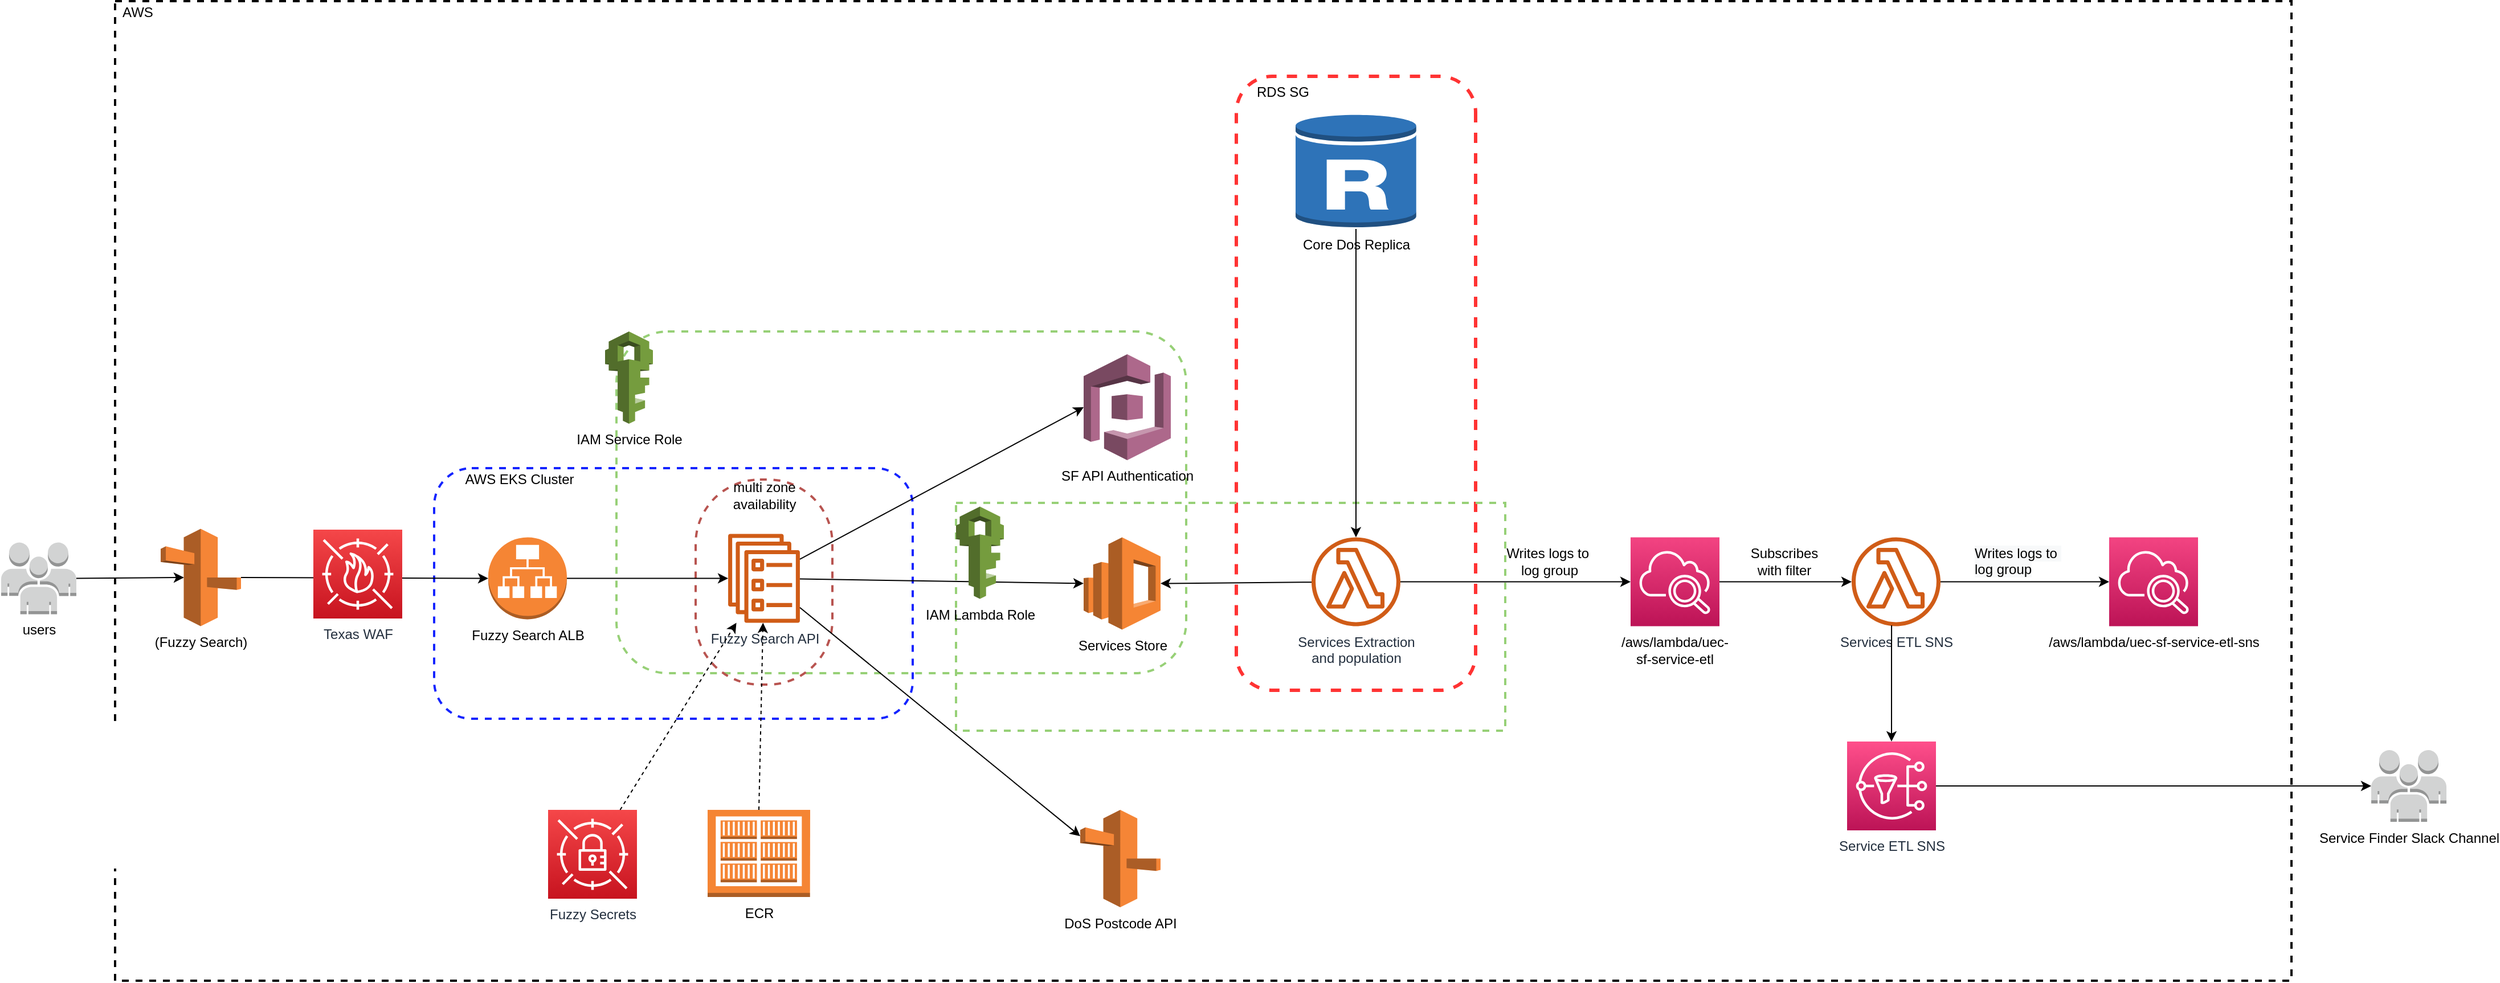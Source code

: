 <mxfile version="15.1.3" type="device"><diagram id="lXZBsiLa8tyb5UHN8k8w" name="Page-1"><mxGraphModel dx="2016" dy="1869" grid="1" gridSize="10" guides="1" tooltips="1" connect="1" arrows="1" fold="1" page="1" pageScale="1" pageWidth="850" pageHeight="1100" math="0" shadow="0"><root><mxCell id="0"/><mxCell id="1" parent="0"/><mxCell id="Ve-1-l_lGXTblcktX_-0-20" value="" style="rounded=0;whiteSpace=wrap;html=1;fillColor=none;dashed=1;strokeWidth=2;" vertex="1" parent="1"><mxGeometry x="80" y="-330" width="1910" height="860" as="geometry"/></mxCell><mxCell id="yWKoe1Jybrm2pLIpr-JJ-104" value="" style="rounded=1;whiteSpace=wrap;html=1;dashed=1;strokeWidth=2;fillColor=none;strokeColor=#1424FF;" parent="1" vertex="1"><mxGeometry x="360" y="80" width="420" height="220" as="geometry"/></mxCell><mxCell id="DgaljcepZb45bs1n_T0H-17" value="" style="rounded=1;whiteSpace=wrap;html=1;dashed=1;fillColor=none;strokeColor=#FF3333;strokeWidth=3;rotation=90;" parent="1" vertex="1"><mxGeometry x="899.5" y="-99.5" width="539" height="210" as="geometry"/></mxCell><mxCell id="DgaljcepZb45bs1n_T0H-32" value="" style="shape=card;whiteSpace=wrap;html=1;dashed=1;strokeColor=#97D077;strokeWidth=2;fillColor=none;size=0;" parent="1" vertex="1"><mxGeometry x="818" y="110.5" width="482" height="200" as="geometry"/></mxCell><mxCell id="DgaljcepZb45bs1n_T0H-30" value="" style="rounded=1;whiteSpace=wrap;html=1;dashed=1;strokeWidth=2;fillColor=none;strokeColor=#97D077;" parent="1" vertex="1"><mxGeometry x="520" y="-40" width="500" height="300" as="geometry"/></mxCell><mxCell id="yWKoe1Jybrm2pLIpr-JJ-99" value="" style="rounded=1;whiteSpace=wrap;html=1;arcSize=47;dashed=1;strokeColor=#b85450;fillColor=none;strokeWidth=2;align=left;" parent="1" vertex="1"><mxGeometry x="589.5" y="90" width="120" height="180" as="geometry"/></mxCell><mxCell id="yWKoe1Jybrm2pLIpr-JJ-5" value="DoS Postcode API" style="outlineConnect=0;dashed=0;verticalLabelPosition=bottom;verticalAlign=top;align=center;html=1;shape=mxgraph.aws3.route_53;fillColor=#F58536;gradientColor=none;" parent="1" vertex="1"><mxGeometry x="927" y="380" width="70.5" height="85.5" as="geometry"/></mxCell><mxCell id="yWKoe1Jybrm2pLIpr-JJ-7" value="(Fuzzy Search)" style="outlineConnect=0;dashed=0;verticalLabelPosition=bottom;verticalAlign=top;align=center;html=1;shape=mxgraph.aws3.route_53;fillColor=#F58536;gradientColor=none;" parent="1" vertex="1"><mxGeometry x="120" y="133.25" width="70.5" height="85.5" as="geometry"/></mxCell><mxCell id="yWKoe1Jybrm2pLIpr-JJ-13" value="Fuzzy Search ALB" style="outlineConnect=0;dashed=0;verticalLabelPosition=bottom;verticalAlign=top;align=center;html=1;shape=mxgraph.aws3.application_load_balancer;fillColor=#F58534;gradientColor=none;" parent="1" vertex="1"><mxGeometry x="407.5" y="140.75" width="69" height="72" as="geometry"/></mxCell><mxCell id="yWKoe1Jybrm2pLIpr-JJ-19" value="Fuzzy Search API" style="outlineConnect=0;fontColor=#232F3E;gradientColor=none;fillColor=#D05C17;strokeColor=none;dashed=0;verticalLabelPosition=bottom;verticalAlign=top;align=center;html=1;fontSize=12;fontStyle=0;aspect=fixed;pointerEvents=1;shape=mxgraph.aws4.ecs_service;" parent="1" vertex="1"><mxGeometry x="617.5" y="137.75" width="64" height="78" as="geometry"/></mxCell><mxCell id="yWKoe1Jybrm2pLIpr-JJ-20" value="Fuzzy Secrets" style="points=[[0,0,0],[0.25,0,0],[0.5,0,0],[0.75,0,0],[1,0,0],[0,1,0],[0.25,1,0],[0.5,1,0],[0.75,1,0],[1,1,0],[0,0.25,0],[0,0.5,0],[0,0.75,0],[1,0.25,0],[1,0.5,0],[1,0.75,0]];outlineConnect=0;fontColor=#232F3E;gradientColor=#F54749;gradientDirection=north;fillColor=#C7131F;strokeColor=#ffffff;dashed=0;verticalLabelPosition=bottom;verticalAlign=top;align=center;html=1;fontSize=12;fontStyle=0;aspect=fixed;shape=mxgraph.aws4.resourceIcon;resIcon=mxgraph.aws4.secrets_manager;" parent="1" vertex="1"><mxGeometry x="460" y="380" width="78" height="78" as="geometry"/></mxCell><mxCell id="yWKoe1Jybrm2pLIpr-JJ-28" value="Core Dos Replica" style="outlineConnect=0;dashed=0;verticalLabelPosition=bottom;verticalAlign=top;align=center;html=1;shape=mxgraph.aws3.rds_db_instance_read_replica;fillColor=#2E73B8;gradientColor=none;" parent="1" vertex="1"><mxGeometry x="1116" y="-232" width="106" height="102" as="geometry"/></mxCell><mxCell id="yWKoe1Jybrm2pLIpr-JJ-30" value="Services Extraction&lt;br&gt;and population" style="outlineConnect=0;fontColor=#232F3E;gradientColor=none;fillColor=#D05C17;strokeColor=none;dashed=0;verticalLabelPosition=bottom;verticalAlign=top;align=center;html=1;fontSize=12;fontStyle=0;aspect=fixed;pointerEvents=1;shape=mxgraph.aws4.lambda_function;" parent="1" vertex="1"><mxGeometry x="1130" y="140.75" width="78" height="78" as="geometry"/></mxCell><mxCell id="yWKoe1Jybrm2pLIpr-JJ-40" value="users" style="outlineConnect=0;dashed=0;verticalLabelPosition=bottom;verticalAlign=top;align=center;html=1;shape=mxgraph.aws3.users;fillColor=#D2D3D3;gradientColor=none;" parent="1" vertex="1"><mxGeometry x="-20" y="145.25" width="66" height="63" as="geometry"/></mxCell><mxCell id="yWKoe1Jybrm2pLIpr-JJ-74" value="Services Store" style="outlineConnect=0;dashed=0;verticalLabelPosition=bottom;verticalAlign=top;align=center;html=1;shape=mxgraph.aws3.elasticsearch_service;fillColor=#F58534;gradientColor=none;" parent="1" vertex="1"><mxGeometry x="930" y="140.75" width="67.5" height="81" as="geometry"/></mxCell><mxCell id="yWKoe1Jybrm2pLIpr-JJ-76" value="" style="endArrow=classic;html=1;exitX=1;exitY=0.5;exitDx=0;exitDy=0;exitPerimeter=0;entryX=0;entryY=0.5;entryDx=0;entryDy=0;entryPerimeter=0;" parent="1" source="yWKoe1Jybrm2pLIpr-JJ-7" target="yWKoe1Jybrm2pLIpr-JJ-13" edge="1"><mxGeometry width="50" height="50" relative="1" as="geometry"><mxPoint x="447.5" y="174" as="sourcePoint"/><mxPoint x="497.5" y="124" as="targetPoint"/></mxGeometry></mxCell><mxCell id="yWKoe1Jybrm2pLIpr-JJ-77" value="" style="endArrow=classic;html=1;exitX=1;exitY=0.5;exitDx=0;exitDy=0;exitPerimeter=0;" parent="1" source="yWKoe1Jybrm2pLIpr-JJ-13" target="yWKoe1Jybrm2pLIpr-JJ-19" edge="1"><mxGeometry width="50" height="50" relative="1" as="geometry"><mxPoint x="447.5" y="174" as="sourcePoint"/><mxPoint x="497.5" y="124" as="targetPoint"/></mxGeometry></mxCell><mxCell id="yWKoe1Jybrm2pLIpr-JJ-78" value="" style="endArrow=classic;html=1;entryX=0;entryY=0.5;entryDx=0;entryDy=0;entryPerimeter=0;" parent="1" source="yWKoe1Jybrm2pLIpr-JJ-19" target="yWKoe1Jybrm2pLIpr-JJ-74" edge="1"><mxGeometry width="50" height="50" relative="1" as="geometry"><mxPoint x="797.5" y="174" as="sourcePoint"/><mxPoint x="847.5" y="124" as="targetPoint"/></mxGeometry></mxCell><mxCell id="yWKoe1Jybrm2pLIpr-JJ-79" value="" style="endArrow=classic;html=1;entryX=0;entryY=0.27;entryDx=0;entryDy=0;entryPerimeter=0;" parent="1" source="yWKoe1Jybrm2pLIpr-JJ-19" target="yWKoe1Jybrm2pLIpr-JJ-5" edge="1"><mxGeometry width="50" height="50" relative="1" as="geometry"><mxPoint x="797.5" y="174" as="sourcePoint"/><mxPoint x="187.5" y="-36" as="targetPoint"/></mxGeometry></mxCell><mxCell id="yWKoe1Jybrm2pLIpr-JJ-102" value="multi zone availability" style="text;html=1;strokeColor=none;fillColor=none;align=center;verticalAlign=middle;whiteSpace=wrap;rounded=0;dashed=1;" parent="1" vertex="1"><mxGeometry x="629.5" y="93.75" width="40" height="20" as="geometry"/></mxCell><mxCell id="yWKoe1Jybrm2pLIpr-JJ-105" value="AWS EKS Cluster" style="text;html=1;strokeColor=none;fillColor=none;align=center;verticalAlign=middle;whiteSpace=wrap;rounded=0;dashed=1;" parent="1" vertex="1"><mxGeometry x="380" y="80" width="110" height="20" as="geometry"/></mxCell><mxCell id="yWKoe1Jybrm2pLIpr-JJ-108" value="AWS" style="text;html=1;strokeColor=none;fillColor=none;align=center;verticalAlign=middle;whiteSpace=wrap;rounded=0;dashed=1;" parent="1" vertex="1"><mxGeometry x="80" y="-330" width="40" height="20" as="geometry"/></mxCell><mxCell id="yWKoe1Jybrm2pLIpr-JJ-109" value="" style="endArrow=classic;html=1;" parent="1" source="yWKoe1Jybrm2pLIpr-JJ-28" target="yWKoe1Jybrm2pLIpr-JJ-30" edge="1"><mxGeometry width="50" height="50" relative="1" as="geometry"><mxPoint x="1100" y="290" as="sourcePoint"/><mxPoint x="1150" y="240" as="targetPoint"/></mxGeometry></mxCell><mxCell id="UQpzz2F7ivD-BX74DqPd-1" value="SF API Authentication" style="outlineConnect=0;dashed=0;verticalLabelPosition=bottom;verticalAlign=top;align=center;html=1;shape=mxgraph.aws3.cognito;fillColor=#AD688B;gradientColor=none;" parent="1" vertex="1"><mxGeometry x="930" y="-20" width="76.5" height="93" as="geometry"/></mxCell><mxCell id="UQpzz2F7ivD-BX74DqPd-4" value="" style="endArrow=classic;html=1;entryX=0;entryY=0.5;entryDx=0;entryDy=0;entryPerimeter=0;" parent="1" source="yWKoe1Jybrm2pLIpr-JJ-19" target="UQpzz2F7ivD-BX74DqPd-1" edge="1"><mxGeometry width="50" height="50" relative="1" as="geometry"><mxPoint x="787.5" y="274" as="sourcePoint"/><mxPoint x="837.5" y="224" as="targetPoint"/></mxGeometry></mxCell><mxCell id="DgaljcepZb45bs1n_T0H-1" value="" style="endArrow=classic;html=1;entryX=1;entryY=0.5;entryDx=0;entryDy=0;entryPerimeter=0;" parent="1" source="yWKoe1Jybrm2pLIpr-JJ-30" target="yWKoe1Jybrm2pLIpr-JJ-74" edge="1"><mxGeometry width="50" height="50" relative="1" as="geometry"><mxPoint x="1190" y="260" as="sourcePoint"/><mxPoint x="1240" y="210" as="targetPoint"/></mxGeometry></mxCell><mxCell id="DgaljcepZb45bs1n_T0H-2" value="" style="endArrow=classic;html=1;exitX=1;exitY=0.5;exitDx=0;exitDy=0;exitPerimeter=0;entryX=0.29;entryY=0.5;entryDx=0;entryDy=0;entryPerimeter=0;" parent="1" source="yWKoe1Jybrm2pLIpr-JJ-40" target="yWKoe1Jybrm2pLIpr-JJ-7" edge="1"><mxGeometry width="50" height="50" relative="1" as="geometry"><mxPoint x="660" y="190" as="sourcePoint"/><mxPoint x="130" y="177" as="targetPoint"/></mxGeometry></mxCell><mxCell id="DgaljcepZb45bs1n_T0H-3" value="IAM Service Role" style="outlineConnect=0;dashed=0;verticalLabelPosition=bottom;verticalAlign=top;align=center;html=1;shape=mxgraph.aws3.iam;fillColor=#759C3E;gradientColor=none;" parent="1" vertex="1"><mxGeometry x="510" y="-40" width="42" height="81" as="geometry"/></mxCell><mxCell id="DgaljcepZb45bs1n_T0H-5" value="Texas WAF" style="points=[[0,0,0],[0.25,0,0],[0.5,0,0],[0.75,0,0],[1,0,0],[0,1,0],[0.25,1,0],[0.5,1,0],[0.75,1,0],[1,1,0],[0,0.25,0],[0,0.5,0],[0,0.75,0],[1,0.25,0],[1,0.5,0],[1,0.75,0]];outlineConnect=0;fontColor=#232F3E;gradientColor=#F54749;gradientDirection=north;fillColor=#C7131F;strokeColor=#ffffff;dashed=0;verticalLabelPosition=bottom;verticalAlign=top;align=center;html=1;fontSize=12;fontStyle=0;aspect=fixed;shape=mxgraph.aws4.resourceIcon;resIcon=mxgraph.aws4.waf;" parent="1" vertex="1"><mxGeometry x="254" y="134" width="78" height="78" as="geometry"/></mxCell><mxCell id="DgaljcepZb45bs1n_T0H-7" value="" style="endArrow=classic;html=1;dashed=1;" parent="1" source="yWKoe1Jybrm2pLIpr-JJ-20" target="yWKoe1Jybrm2pLIpr-JJ-19" edge="1"><mxGeometry width="50" height="50" relative="1" as="geometry"><mxPoint x="830" y="200" as="sourcePoint"/><mxPoint x="880" y="150" as="targetPoint"/></mxGeometry></mxCell><mxCell id="DgaljcepZb45bs1n_T0H-10" value="IAM Lambda Role" style="outlineConnect=0;dashed=0;verticalLabelPosition=bottom;verticalAlign=top;align=center;html=1;shape=mxgraph.aws3.iam;fillColor=#759C3E;gradientColor=none;" parent="1" vertex="1"><mxGeometry x="818" y="113.75" width="42" height="81" as="geometry"/></mxCell><mxCell id="DgaljcepZb45bs1n_T0H-14" value="ECR" style="outlineConnect=0;dashed=0;verticalLabelPosition=bottom;verticalAlign=top;align=center;html=1;shape=mxgraph.aws3.ecr_registry;fillColor=#F58534;gradientColor=none;" parent="1" vertex="1"><mxGeometry x="600" y="380" width="90" height="76.5" as="geometry"/></mxCell><mxCell id="DgaljcepZb45bs1n_T0H-15" value="" style="endArrow=classic;html=1;dashed=1;exitX=0.5;exitY=0;exitDx=0;exitDy=0;exitPerimeter=0;" parent="1" source="DgaljcepZb45bs1n_T0H-14" target="yWKoe1Jybrm2pLIpr-JJ-19" edge="1"><mxGeometry width="50" height="50" relative="1" as="geometry"><mxPoint x="730" y="210" as="sourcePoint"/><mxPoint x="780" y="160" as="targetPoint"/></mxGeometry></mxCell><mxCell id="DgaljcepZb45bs1n_T0H-23" value="RDS SG" style="text;html=1;strokeColor=none;fillColor=none;align=center;verticalAlign=middle;whiteSpace=wrap;rounded=0;dashed=1;" parent="1" vertex="1"><mxGeometry x="1070" y="-260" width="70" height="20" as="geometry"/></mxCell><mxCell id="Ve-1-l_lGXTblcktX_-0-1" value="" style="sketch=0;points=[[0,0,0],[0.25,0,0],[0.5,0,0],[0.75,0,0],[1,0,0],[0,1,0],[0.25,1,0],[0.5,1,0],[0.75,1,0],[1,1,0],[0,0.25,0],[0,0.5,0],[0,0.75,0],[1,0.25,0],[1,0.5,0],[1,0.75,0]];points=[[0,0,0],[0.25,0,0],[0.5,0,0],[0.75,0,0],[1,0,0],[0,1,0],[0.25,1,0],[0.5,1,0],[0.75,1,0],[1,1,0],[0,0.25,0],[0,0.5,0],[0,0.75,0],[1,0.25,0],[1,0.5,0],[1,0.75,0]];outlineConnect=0;fontColor=#232F3E;gradientColor=#F34482;gradientDirection=north;fillColor=#BC1356;strokeColor=#ffffff;dashed=0;verticalLabelPosition=bottom;verticalAlign=top;align=center;html=1;fontSize=12;fontStyle=0;aspect=fixed;shape=mxgraph.aws4.resourceIcon;resIcon=mxgraph.aws4.cloudwatch_2;" vertex="1" parent="1"><mxGeometry x="1410" y="140.75" width="78" height="78" as="geometry"/></mxCell><mxCell id="Ve-1-l_lGXTblcktX_-0-2" value="" style="endArrow=classic;html=1;entryX=0;entryY=0.5;entryDx=0;entryDy=0;entryPerimeter=0;" edge="1" parent="1" source="yWKoe1Jybrm2pLIpr-JJ-30" target="Ve-1-l_lGXTblcktX_-0-1"><mxGeometry width="50" height="50" relative="1" as="geometry"><mxPoint x="1169" y="230" as="sourcePoint"/><mxPoint x="910" y="280" as="targetPoint"/></mxGeometry></mxCell><mxCell id="Ve-1-l_lGXTblcktX_-0-4" value="/aws/lambda/uec-sf-service-etl" style="text;html=1;strokeColor=none;fillColor=none;align=center;verticalAlign=middle;whiteSpace=wrap;rounded=0;" vertex="1" parent="1"><mxGeometry x="1429" y="230" width="40" height="20" as="geometry"/></mxCell><mxCell id="Ve-1-l_lGXTblcktX_-0-5" value="Services ETL SNS" style="outlineConnect=0;fontColor=#232F3E;gradientColor=none;fillColor=#D05C17;strokeColor=none;dashed=0;verticalLabelPosition=bottom;verticalAlign=top;align=center;html=1;fontSize=12;fontStyle=0;aspect=fixed;pointerEvents=1;shape=mxgraph.aws4.lambda_function;" vertex="1" parent="1"><mxGeometry x="1604" y="140.75" width="78" height="78" as="geometry"/></mxCell><mxCell id="Ve-1-l_lGXTblcktX_-0-6" value="" style="endArrow=classic;html=1;exitX=1;exitY=0.5;exitDx=0;exitDy=0;exitPerimeter=0;" edge="1" parent="1" source="Ve-1-l_lGXTblcktX_-0-1" target="Ve-1-l_lGXTblcktX_-0-5"><mxGeometry width="50" height="50" relative="1" as="geometry"><mxPoint x="1270" y="370" as="sourcePoint"/><mxPoint x="1320" y="320" as="targetPoint"/></mxGeometry></mxCell><mxCell id="Ve-1-l_lGXTblcktX_-0-7" value="Subscribes&lt;br&gt;with filter" style="text;html=1;strokeColor=none;fillColor=none;align=center;verticalAlign=middle;whiteSpace=wrap;rounded=0;" vertex="1" parent="1"><mxGeometry x="1510" y="151.5" width="70" height="20" as="geometry"/></mxCell><mxCell id="Ve-1-l_lGXTblcktX_-0-8" value="Service ETL SNS" style="sketch=0;points=[[0,0,0],[0.25,0,0],[0.5,0,0],[0.75,0,0],[1,0,0],[0,1,0],[0.25,1,0],[0.5,1,0],[0.75,1,0],[1,1,0],[0,0.25,0],[0,0.5,0],[0,0.75,0],[1,0.25,0],[1,0.5,0],[1,0.75,0]];outlineConnect=0;fontColor=#232F3E;gradientColor=#FF4F8B;gradientDirection=north;fillColor=#BC1356;strokeColor=#ffffff;dashed=0;verticalLabelPosition=bottom;verticalAlign=top;align=center;html=1;fontSize=12;fontStyle=0;aspect=fixed;shape=mxgraph.aws4.resourceIcon;resIcon=mxgraph.aws4.sns;" vertex="1" parent="1"><mxGeometry x="1600" y="320" width="78" height="78" as="geometry"/></mxCell><mxCell id="Ve-1-l_lGXTblcktX_-0-10" value="Service Finder Slack Channel" style="outlineConnect=0;dashed=0;verticalLabelPosition=bottom;verticalAlign=top;align=center;html=1;shape=mxgraph.aws3.users;fillColor=#D2D3D3;gradientColor=none;" vertex="1" parent="1"><mxGeometry x="2060" y="327.5" width="66" height="63" as="geometry"/></mxCell><mxCell id="Ve-1-l_lGXTblcktX_-0-13" value="" style="endArrow=classic;html=1;exitX=1;exitY=0.5;exitDx=0;exitDy=0;exitPerimeter=0;entryX=0;entryY=0.5;entryDx=0;entryDy=0;entryPerimeter=0;" edge="1" parent="1" source="Ve-1-l_lGXTblcktX_-0-8" target="Ve-1-l_lGXTblcktX_-0-10"><mxGeometry width="50" height="50" relative="1" as="geometry"><mxPoint x="1250" y="540" as="sourcePoint"/><mxPoint x="1300" y="490" as="targetPoint"/></mxGeometry></mxCell><mxCell id="Ve-1-l_lGXTblcktX_-0-14" value="Writes logs to&amp;nbsp;&lt;br&gt;log group" style="text;html=1;strokeColor=none;fillColor=none;align=center;verticalAlign=middle;whiteSpace=wrap;rounded=0;" vertex="1" parent="1"><mxGeometry x="1238.5" y="151.5" width="200" height="20" as="geometry"/></mxCell><mxCell id="Ve-1-l_lGXTblcktX_-0-15" value="" style="endArrow=classic;html=1;exitX=0.449;exitY=0.99;exitDx=0;exitDy=0;exitPerimeter=0;entryX=0.5;entryY=0;entryDx=0;entryDy=0;entryPerimeter=0;" edge="1" parent="1" source="Ve-1-l_lGXTblcktX_-0-5" target="Ve-1-l_lGXTblcktX_-0-8"><mxGeometry width="50" height="50" relative="1" as="geometry"><mxPoint x="1620" y="390" as="sourcePoint"/><mxPoint x="1670" y="340" as="targetPoint"/></mxGeometry></mxCell><mxCell id="Ve-1-l_lGXTblcktX_-0-16" value="&lt;span style=&quot;color: rgb(0 , 0 , 0)&quot;&gt;/aws/lambda/uec-sf-service-etl-sns&lt;/span&gt;" style="sketch=0;points=[[0,0,0],[0.25,0,0],[0.5,0,0],[0.75,0,0],[1,0,0],[0,1,0],[0.25,1,0],[0.5,1,0],[0.75,1,0],[1,1,0],[0,0.25,0],[0,0.5,0],[0,0.75,0],[1,0.25,0],[1,0.5,0],[1,0.75,0]];points=[[0,0,0],[0.25,0,0],[0.5,0,0],[0.75,0,0],[1,0,0],[0,1,0],[0.25,1,0],[0.5,1,0],[0.75,1,0],[1,1,0],[0,0.25,0],[0,0.5,0],[0,0.75,0],[1,0.25,0],[1,0.5,0],[1,0.75,0]];outlineConnect=0;fontColor=#232F3E;gradientColor=#F34482;gradientDirection=north;fillColor=#BC1356;strokeColor=#ffffff;dashed=0;verticalLabelPosition=bottom;verticalAlign=top;align=center;html=1;fontSize=12;fontStyle=0;aspect=fixed;shape=mxgraph.aws4.resourceIcon;resIcon=mxgraph.aws4.cloudwatch_2;" vertex="1" parent="1"><mxGeometry x="1830" y="140.75" width="78" height="78" as="geometry"/></mxCell><mxCell id="Ve-1-l_lGXTblcktX_-0-17" value="" style="endArrow=classic;html=1;entryX=0;entryY=0.5;entryDx=0;entryDy=0;entryPerimeter=0;" edge="1" parent="1" source="Ve-1-l_lGXTblcktX_-0-5" target="Ve-1-l_lGXTblcktX_-0-16"><mxGeometry width="50" height="50" relative="1" as="geometry"><mxPoint x="1540" y="390" as="sourcePoint"/><mxPoint x="1590" y="340" as="targetPoint"/></mxGeometry></mxCell><mxCell id="Ve-1-l_lGXTblcktX_-0-18" value="&lt;meta charset=&quot;utf-8&quot;&gt;&lt;span style=&quot;color: rgb(0, 0, 0); font-family: helvetica; font-size: 12px; font-style: normal; font-weight: 400; letter-spacing: normal; text-align: center; text-indent: 0px; text-transform: none; word-spacing: 0px; background-color: rgb(248, 249, 250); display: inline; float: none;&quot;&gt;Writes logs to&amp;nbsp;&lt;/span&gt;&lt;br style=&quot;color: rgb(0, 0, 0); font-family: helvetica; font-size: 12px; font-style: normal; font-weight: 400; letter-spacing: normal; text-align: center; text-indent: 0px; text-transform: none; word-spacing: 0px; background-color: rgb(248, 249, 250);&quot;&gt;&lt;span style=&quot;color: rgb(0, 0, 0); font-family: helvetica; font-size: 12px; font-style: normal; font-weight: 400; letter-spacing: normal; text-align: center; text-indent: 0px; text-transform: none; word-spacing: 0px; background-color: rgb(248, 249, 250); display: inline; float: none;&quot;&gt;log group&lt;/span&gt;" style="text;whiteSpace=wrap;html=1;" vertex="1" parent="1"><mxGeometry x="1710" y="140.75" width="100" height="40" as="geometry"/></mxCell></root></mxGraphModel></diagram></mxfile>